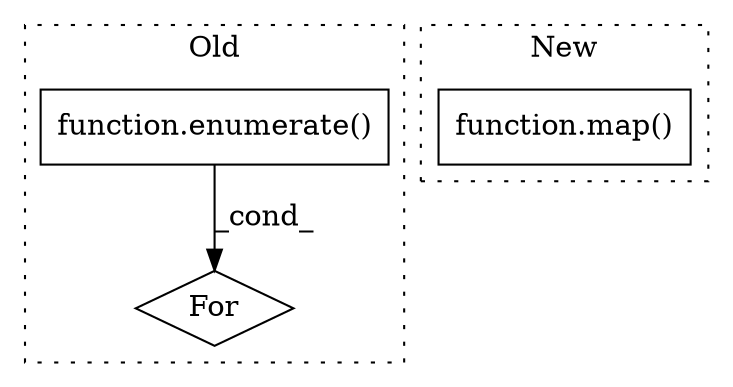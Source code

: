 digraph G {
subgraph cluster0 {
1 [label="function.enumerate()" a="75" s="953,967" l="10,1" shape="box"];
3 [label="For" a="107" s="939,968" l="4,14" shape="diamond"];
label = "Old";
style="dotted";
}
subgraph cluster1 {
2 [label="function.map()" a="75" s="903,968" l="4,1" shape="box"];
label = "New";
style="dotted";
}
1 -> 3 [label="_cond_"];
}